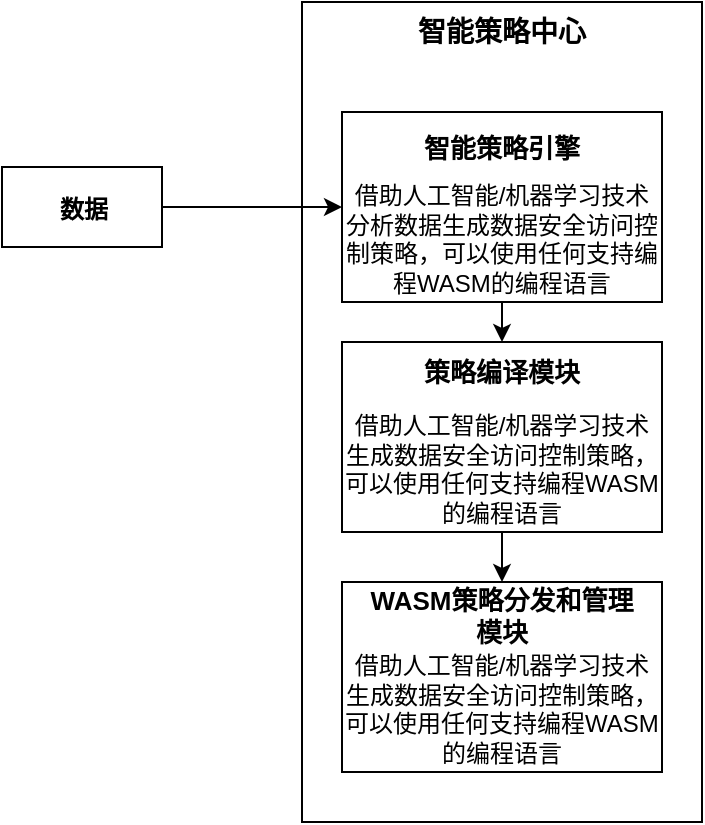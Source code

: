 <mxfile version="27.1.4">
  <diagram name="第 1 页" id="RCnvyBVjviqlg7Vbb6u8">
    <mxGraphModel dx="888" dy="489" grid="1" gridSize="10" guides="1" tooltips="1" connect="1" arrows="1" fold="1" page="1" pageScale="1" pageWidth="2336" pageHeight="1654" math="0" shadow="0">
      <root>
        <mxCell id="0" />
        <mxCell id="1" parent="0" />
        <mxCell id="uTg2soy5fG2xS7olu24i-1" value="" style="rounded=0;whiteSpace=wrap;html=1;strokeWidth=1;fillColor=none;align=center;" vertex="1" parent="1">
          <mxGeometry x="360" y="490" width="200" height="410" as="geometry" />
        </mxCell>
        <mxCell id="uTg2soy5fG2xS7olu24i-2" value="&lt;b&gt;智能策略中心&lt;/b&gt;" style="text;html=1;align=center;verticalAlign=middle;whiteSpace=wrap;rounded=0;fontSize=14;" vertex="1" parent="1">
          <mxGeometry x="405.0" y="490" width="110" height="30" as="geometry" />
        </mxCell>
        <mxCell id="uTg2soy5fG2xS7olu24i-13" style="edgeStyle=orthogonalEdgeStyle;rounded=0;orthogonalLoop=1;jettySize=auto;html=1;exitX=0.5;exitY=1;exitDx=0;exitDy=0;entryX=0.5;entryY=0;entryDx=0;entryDy=0;" edge="1" parent="1" source="uTg2soy5fG2xS7olu24i-3" target="uTg2soy5fG2xS7olu24i-6">
          <mxGeometry relative="1" as="geometry" />
        </mxCell>
        <mxCell id="uTg2soy5fG2xS7olu24i-3" value="借助人工智能/机器学习技术分析数据生成数据安全访问控制策略，可以使用任何支持编程WASM的编程语言" style="rounded=0;whiteSpace=wrap;html=1;fillColor=none;verticalAlign=bottom;" vertex="1" parent="1">
          <mxGeometry x="380" y="545" width="160" height="95" as="geometry" />
        </mxCell>
        <mxCell id="uTg2soy5fG2xS7olu24i-4" value="&lt;font style=&quot;font-size: 13px;&quot;&gt;&lt;b style=&quot;&quot;&gt;智能策略引擎&lt;/b&gt;&lt;/font&gt;" style="text;html=1;align=center;verticalAlign=middle;whiteSpace=wrap;rounded=0;" vertex="1" parent="1">
          <mxGeometry x="415" y="548" width="90" height="30" as="geometry" />
        </mxCell>
        <mxCell id="uTg2soy5fG2xS7olu24i-16" style="edgeStyle=orthogonalEdgeStyle;rounded=0;orthogonalLoop=1;jettySize=auto;html=1;exitX=0.5;exitY=1;exitDx=0;exitDy=0;entryX=0.5;entryY=0;entryDx=0;entryDy=0;" edge="1" parent="1" source="uTg2soy5fG2xS7olu24i-5" target="uTg2soy5fG2xS7olu24i-14">
          <mxGeometry relative="1" as="geometry" />
        </mxCell>
        <mxCell id="uTg2soy5fG2xS7olu24i-5" value="借助人工智能/机器学习技术生成数据安全访问控制策略，可以使用任何支持编程WASM的编程语言" style="rounded=0;whiteSpace=wrap;html=1;fillColor=none;verticalAlign=bottom;" vertex="1" parent="1">
          <mxGeometry x="380" y="660" width="160" height="95" as="geometry" />
        </mxCell>
        <mxCell id="uTg2soy5fG2xS7olu24i-6" value="&lt;font style=&quot;font-size: 13px;&quot;&gt;&lt;b style=&quot;&quot;&gt;策略编译模块&lt;/b&gt;&lt;/font&gt;" style="text;html=1;align=center;verticalAlign=middle;whiteSpace=wrap;rounded=0;" vertex="1" parent="1">
          <mxGeometry x="415" y="660" width="90" height="30" as="geometry" />
        </mxCell>
        <mxCell id="uTg2soy5fG2xS7olu24i-7" value="" style="group" vertex="1" connectable="0" parent="1">
          <mxGeometry x="210" y="572.5" width="80" height="40" as="geometry" />
        </mxCell>
        <mxCell id="uTg2soy5fG2xS7olu24i-8" value="" style="group" vertex="1" connectable="0" parent="uTg2soy5fG2xS7olu24i-7">
          <mxGeometry width="80" height="40" as="geometry" />
        </mxCell>
        <mxCell id="uTg2soy5fG2xS7olu24i-9" value="" style="rounded=0;whiteSpace=wrap;html=1;strokeWidth=1;fillColor=none;align=center;" vertex="1" parent="uTg2soy5fG2xS7olu24i-8">
          <mxGeometry width="80" height="40" as="geometry" />
        </mxCell>
        <mxCell id="uTg2soy5fG2xS7olu24i-10" value="&lt;b&gt;数据&lt;/b&gt;" style="text;html=1;align=center;verticalAlign=middle;whiteSpace=wrap;rounded=0;" vertex="1" parent="uTg2soy5fG2xS7olu24i-8">
          <mxGeometry x="6" y="9" width="70" height="24" as="geometry" />
        </mxCell>
        <mxCell id="uTg2soy5fG2xS7olu24i-12" style="edgeStyle=orthogonalEdgeStyle;rounded=0;orthogonalLoop=1;jettySize=auto;html=1;exitX=1;exitY=0.5;exitDx=0;exitDy=0;entryX=0;entryY=0.5;entryDx=0;entryDy=0;" edge="1" parent="1" source="uTg2soy5fG2xS7olu24i-9" target="uTg2soy5fG2xS7olu24i-3">
          <mxGeometry relative="1" as="geometry">
            <mxPoint x="320" y="592.714" as="targetPoint" />
          </mxGeometry>
        </mxCell>
        <mxCell id="uTg2soy5fG2xS7olu24i-14" value="借助人工智能/机器学习技术生成数据安全访问控制策略，可以使用任何支持编程WASM的编程语言" style="rounded=0;whiteSpace=wrap;html=1;fillColor=none;verticalAlign=bottom;" vertex="1" parent="1">
          <mxGeometry x="380" y="780" width="160" height="95" as="geometry" />
        </mxCell>
        <mxCell id="uTg2soy5fG2xS7olu24i-15" value="&lt;font style=&quot;font-size: 13px;&quot;&gt;&lt;b style=&quot;&quot;&gt;WASM策略分发和管理模块&lt;/b&gt;&lt;/font&gt;" style="text;html=1;align=center;verticalAlign=middle;whiteSpace=wrap;rounded=0;" vertex="1" parent="1">
          <mxGeometry x="390" y="782" width="140" height="30" as="geometry" />
        </mxCell>
      </root>
    </mxGraphModel>
  </diagram>
</mxfile>
